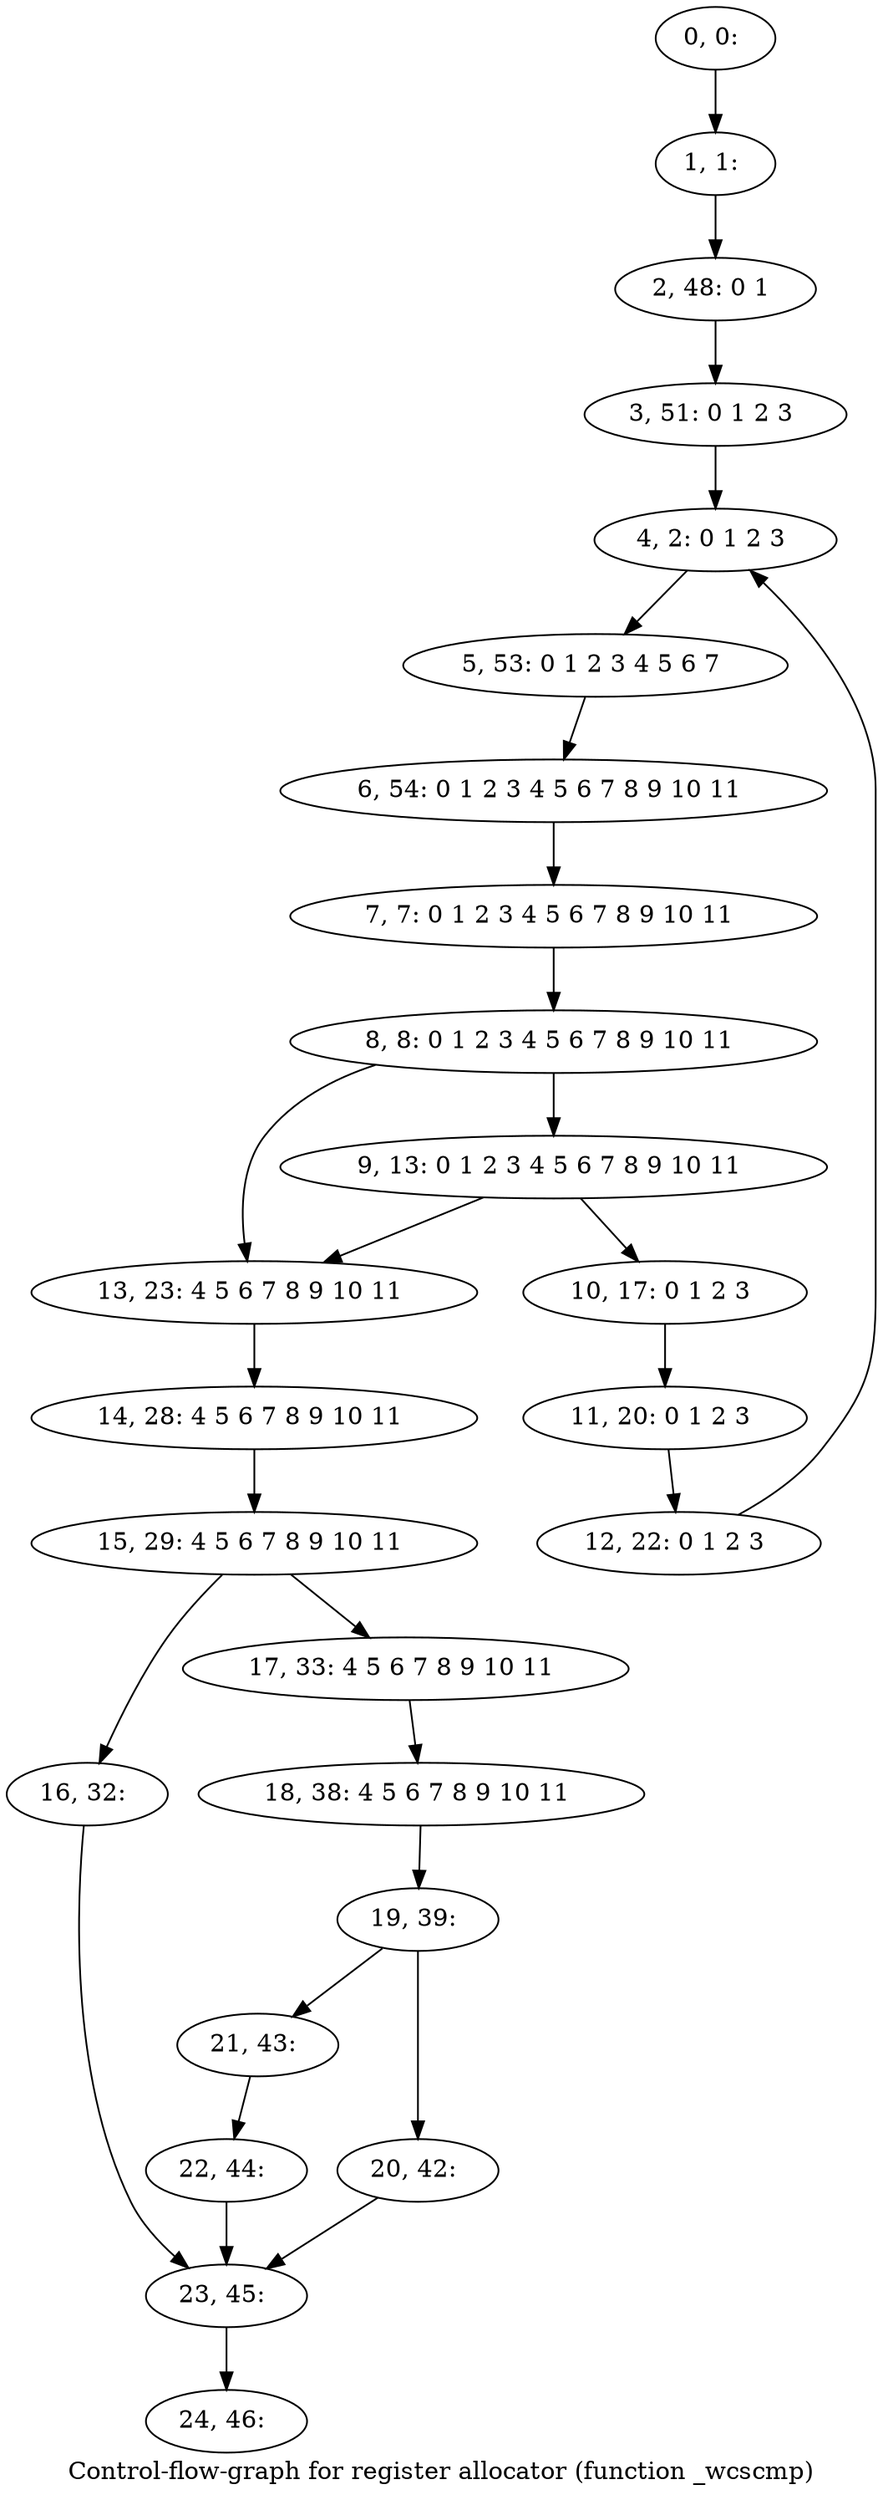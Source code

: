 digraph G {
graph [label="Control-flow-graph for register allocator (function _wcscmp)"]
0[label="0, 0: "];
1[label="1, 1: "];
2[label="2, 48: 0 1 "];
3[label="3, 51: 0 1 2 3 "];
4[label="4, 2: 0 1 2 3 "];
5[label="5, 53: 0 1 2 3 4 5 6 7 "];
6[label="6, 54: 0 1 2 3 4 5 6 7 8 9 10 11 "];
7[label="7, 7: 0 1 2 3 4 5 6 7 8 9 10 11 "];
8[label="8, 8: 0 1 2 3 4 5 6 7 8 9 10 11 "];
9[label="9, 13: 0 1 2 3 4 5 6 7 8 9 10 11 "];
10[label="10, 17: 0 1 2 3 "];
11[label="11, 20: 0 1 2 3 "];
12[label="12, 22: 0 1 2 3 "];
13[label="13, 23: 4 5 6 7 8 9 10 11 "];
14[label="14, 28: 4 5 6 7 8 9 10 11 "];
15[label="15, 29: 4 5 6 7 8 9 10 11 "];
16[label="16, 32: "];
17[label="17, 33: 4 5 6 7 8 9 10 11 "];
18[label="18, 38: 4 5 6 7 8 9 10 11 "];
19[label="19, 39: "];
20[label="20, 42: "];
21[label="21, 43: "];
22[label="22, 44: "];
23[label="23, 45: "];
24[label="24, 46: "];
0->1 ;
1->2 ;
2->3 ;
3->4 ;
4->5 ;
5->6 ;
6->7 ;
7->8 ;
8->9 ;
8->13 ;
9->10 ;
9->13 ;
10->11 ;
11->12 ;
12->4 ;
13->14 ;
14->15 ;
15->16 ;
15->17 ;
16->23 ;
17->18 ;
18->19 ;
19->20 ;
19->21 ;
20->23 ;
21->22 ;
22->23 ;
23->24 ;
}
